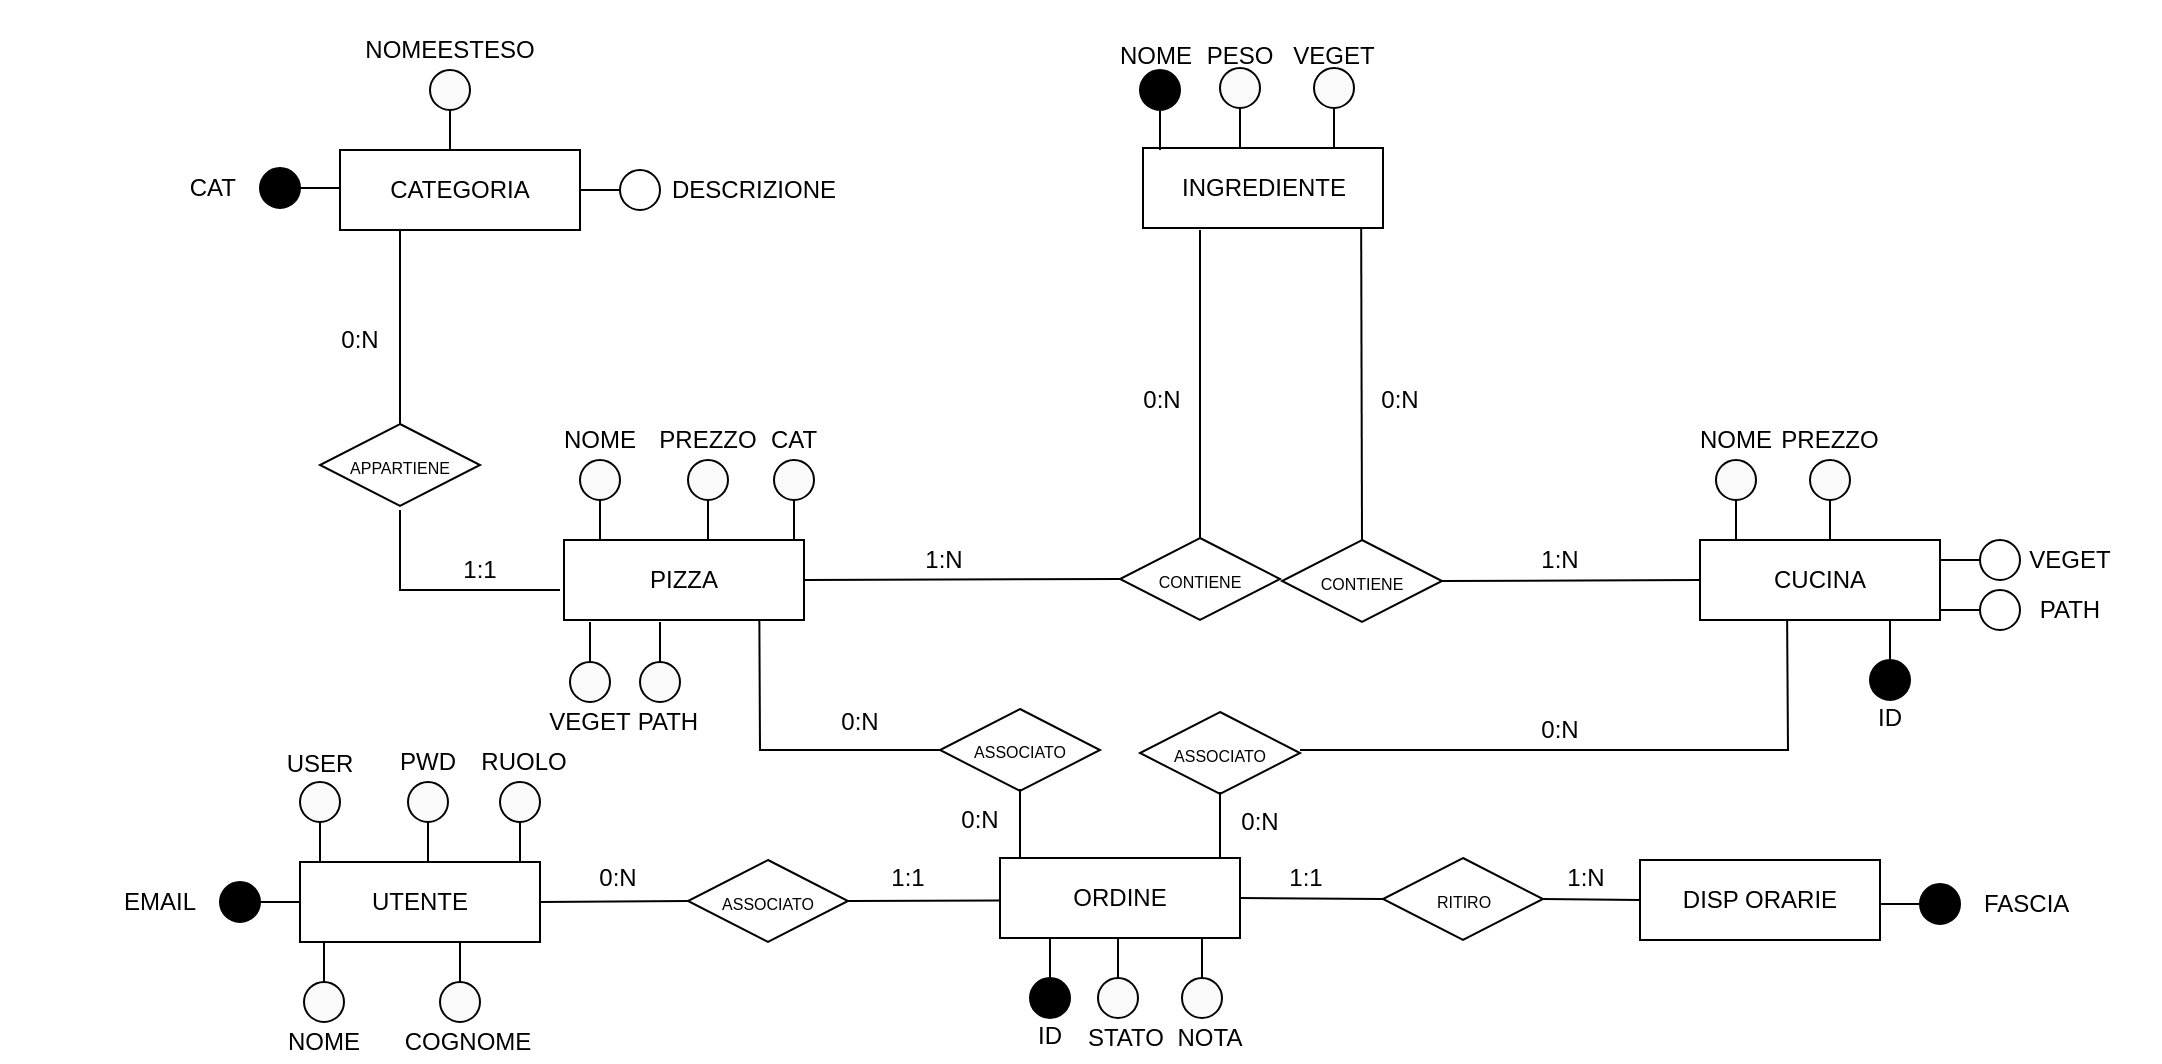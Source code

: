 <mxfile version="26.0.8">
  <diagram name="Page-1" id="a7904f86-f2b4-8e86-fa97-74104820619b">
    <mxGraphModel dx="1509" dy="754" grid="1" gridSize="10" guides="1" tooltips="1" connect="1" arrows="1" fold="1" page="1" pageScale="1" pageWidth="1100" pageHeight="850" background="none" math="0" shadow="0">
      <root>
        <mxCell id="0" />
        <mxCell id="1" parent="0" />
        <mxCell id="_Mf7b5W_oBMYDt20IuVR-1" value="CATEGORIA" style="rounded=0;whiteSpace=wrap;html=1;" parent="1" vertex="1">
          <mxGeometry x="210" y="120" width="120" height="40" as="geometry" />
        </mxCell>
        <mxCell id="_Mf7b5W_oBMYDt20IuVR-2" value="" style="group" parent="1" connectable="0" vertex="1">
          <mxGeometry x="70" y="124" width="140" height="30" as="geometry" />
        </mxCell>
        <mxCell id="_Mf7b5W_oBMYDt20IuVR-3" value="" style="group;rotation=-180;" parent="_Mf7b5W_oBMYDt20IuVR-2" connectable="0" vertex="1">
          <mxGeometry x="100" y="5" width="40" height="20" as="geometry" />
        </mxCell>
        <mxCell id="_Mf7b5W_oBMYDt20IuVR-4" value="" style="ellipse;whiteSpace=wrap;html=1;aspect=fixed;fillColor=#000000;rotation=-180;" parent="_Mf7b5W_oBMYDt20IuVR-3" vertex="1">
          <mxGeometry width="20" height="20" as="geometry" />
        </mxCell>
        <mxCell id="_Mf7b5W_oBMYDt20IuVR-5" value="" style="endArrow=none;html=1;rounded=0;entryX=0;entryY=0.5;entryDx=0;entryDy=0;" parent="_Mf7b5W_oBMYDt20IuVR-3" target="_Mf7b5W_oBMYDt20IuVR-4" edge="1">
          <mxGeometry width="50" height="50" relative="1" as="geometry">
            <mxPoint x="40" y="10" as="sourcePoint" />
            <mxPoint x="10" y="35" as="targetPoint" />
          </mxGeometry>
        </mxCell>
        <mxCell id="_Mf7b5W_oBMYDt20IuVR-6" value="CAT" style="text;html=1;align=right;verticalAlign=middle;whiteSpace=wrap;rounded=0;" parent="_Mf7b5W_oBMYDt20IuVR-2" vertex="1">
          <mxGeometry width="90" height="30" as="geometry" />
        </mxCell>
        <mxCell id="_Mf7b5W_oBMYDt20IuVR-7" value="" style="group" parent="1" connectable="0" vertex="1">
          <mxGeometry x="220" y="45" width="90" height="75" as="geometry" />
        </mxCell>
        <mxCell id="_Mf7b5W_oBMYDt20IuVR-8" value="NOMEESTESO" style="text;html=1;align=center;verticalAlign=middle;whiteSpace=wrap;rounded=0;" parent="_Mf7b5W_oBMYDt20IuVR-7" vertex="1">
          <mxGeometry y="15" width="90" height="20" as="geometry" />
        </mxCell>
        <mxCell id="_Mf7b5W_oBMYDt20IuVR-9" value="" style="group;rotation=90;" parent="_Mf7b5W_oBMYDt20IuVR-7" connectable="0" vertex="1">
          <mxGeometry x="25" y="45" width="40" height="20" as="geometry" />
        </mxCell>
        <mxCell id="_Mf7b5W_oBMYDt20IuVR-10" value="" style="ellipse;whiteSpace=wrap;html=1;aspect=fixed;fillColor=#FAFAFA;rotation=-90;labelBackgroundColor=default;" parent="_Mf7b5W_oBMYDt20IuVR-9" vertex="1">
          <mxGeometry x="10" y="-10" width="20" height="20" as="geometry" />
        </mxCell>
        <mxCell id="_Mf7b5W_oBMYDt20IuVR-11" value="" style="endArrow=none;html=1;rounded=0;entryX=0;entryY=0.5;entryDx=0;entryDy=0;" parent="_Mf7b5W_oBMYDt20IuVR-9" target="_Mf7b5W_oBMYDt20IuVR-10" edge="1">
          <mxGeometry width="50" height="50" relative="1" as="geometry">
            <mxPoint x="20" y="30" as="sourcePoint" />
            <mxPoint x="-5" as="targetPoint" />
          </mxGeometry>
        </mxCell>
        <mxCell id="_Mf7b5W_oBMYDt20IuVR-17" value="" style="group" parent="1" connectable="0" vertex="1">
          <mxGeometry x="330" y="125" width="134" height="30" as="geometry" />
        </mxCell>
        <mxCell id="_Mf7b5W_oBMYDt20IuVR-18" value="DESCRIZIONE" style="text;html=1;align=left;verticalAlign=middle;whiteSpace=wrap;rounded=0;container=0;" parent="_Mf7b5W_oBMYDt20IuVR-17" vertex="1">
          <mxGeometry x="44" width="90" height="30" as="geometry" />
        </mxCell>
        <mxCell id="_Mf7b5W_oBMYDt20IuVR-19" value="" style="ellipse;whiteSpace=wrap;html=1;aspect=fixed;container=0;" parent="_Mf7b5W_oBMYDt20IuVR-17" vertex="1">
          <mxGeometry x="20" y="5" width="20" height="20" as="geometry" />
        </mxCell>
        <mxCell id="_Mf7b5W_oBMYDt20IuVR-20" value="" style="endArrow=none;html=1;rounded=0;entryX=0;entryY=0.5;entryDx=0;entryDy=0;" parent="_Mf7b5W_oBMYDt20IuVR-17" target="_Mf7b5W_oBMYDt20IuVR-19" edge="1">
          <mxGeometry width="50" height="50" relative="1" as="geometry">
            <mxPoint y="15" as="sourcePoint" />
            <mxPoint x="30" y="-10" as="targetPoint" />
          </mxGeometry>
        </mxCell>
        <mxCell id="_Mf7b5W_oBMYDt20IuVR-39" value="" style="group" parent="1" connectable="0" vertex="1">
          <mxGeometry x="890" y="310" width="160" height="87.5" as="geometry" />
        </mxCell>
        <mxCell id="_Mf7b5W_oBMYDt20IuVR-40" value="VEGET" style="text;html=1;align=left;verticalAlign=middle;whiteSpace=wrap;rounded=0;container=0;" parent="_Mf7b5W_oBMYDt20IuVR-39" vertex="1">
          <mxGeometry x="44" width="90" height="30" as="geometry" />
        </mxCell>
        <mxCell id="_Mf7b5W_oBMYDt20IuVR-43" value="" style="group" parent="_Mf7b5W_oBMYDt20IuVR-39" connectable="0" vertex="1">
          <mxGeometry y="25" width="160" height="62.5" as="geometry" />
        </mxCell>
        <mxCell id="_Mf7b5W_oBMYDt20IuVR-44" value="PATH" style="text;html=1;align=left;verticalAlign=middle;whiteSpace=wrap;rounded=0;container=0;" parent="_Mf7b5W_oBMYDt20IuVR-43" vertex="1">
          <mxGeometry x="44" width="90" height="30" as="geometry" />
        </mxCell>
        <mxCell id="_Mf7b5W_oBMYDt20IuVR-21" value="CUCINA" style="rounded=0;whiteSpace=wrap;html=1;" parent="_Mf7b5W_oBMYDt20IuVR-43" vertex="1">
          <mxGeometry y="-20" width="120" height="40" as="geometry" />
        </mxCell>
        <mxCell id="_Mf7b5W_oBMYDt20IuVR-29" value="" style="group" parent="_Mf7b5W_oBMYDt20IuVR-43" connectable="0" vertex="1">
          <mxGeometry x="-27" y="-95" width="137" height="75" as="geometry" />
        </mxCell>
        <mxCell id="_Mf7b5W_oBMYDt20IuVR-30" value="NOME" style="text;html=1;align=center;verticalAlign=middle;whiteSpace=wrap;rounded=0;" parent="_Mf7b5W_oBMYDt20IuVR-29" vertex="1">
          <mxGeometry y="15" width="90" height="20" as="geometry" />
        </mxCell>
        <mxCell id="_Mf7b5W_oBMYDt20IuVR-31" value="" style="group;rotation=90;" parent="_Mf7b5W_oBMYDt20IuVR-29" connectable="0" vertex="1">
          <mxGeometry x="25" y="45" width="40" height="20" as="geometry" />
        </mxCell>
        <mxCell id="_Mf7b5W_oBMYDt20IuVR-32" value="" style="ellipse;whiteSpace=wrap;html=1;aspect=fixed;fillColor=#FAFAFA;rotation=-90;labelBackgroundColor=default;" parent="_Mf7b5W_oBMYDt20IuVR-31" vertex="1">
          <mxGeometry x="10" y="-10" width="20" height="20" as="geometry" />
        </mxCell>
        <mxCell id="_Mf7b5W_oBMYDt20IuVR-33" value="" style="endArrow=none;html=1;rounded=0;entryX=0;entryY=0.5;entryDx=0;entryDy=0;" parent="_Mf7b5W_oBMYDt20IuVR-31" target="_Mf7b5W_oBMYDt20IuVR-32" edge="1">
          <mxGeometry width="50" height="50" relative="1" as="geometry">
            <mxPoint x="20" y="30" as="sourcePoint" />
            <mxPoint x="-5" as="targetPoint" />
          </mxGeometry>
        </mxCell>
        <mxCell id="_Mf7b5W_oBMYDt20IuVR-34" value="" style="group" parent="_Mf7b5W_oBMYDt20IuVR-29" connectable="0" vertex="1">
          <mxGeometry x="47" width="90" height="75" as="geometry" />
        </mxCell>
        <mxCell id="_Mf7b5W_oBMYDt20IuVR-35" value="PREZZO" style="text;html=1;align=center;verticalAlign=middle;whiteSpace=wrap;rounded=0;" parent="_Mf7b5W_oBMYDt20IuVR-34" vertex="1">
          <mxGeometry y="15" width="90" height="20" as="geometry" />
        </mxCell>
        <mxCell id="_Mf7b5W_oBMYDt20IuVR-36" value="" style="group;rotation=90;" parent="_Mf7b5W_oBMYDt20IuVR-34" connectable="0" vertex="1">
          <mxGeometry x="25" y="45" width="40" height="20" as="geometry" />
        </mxCell>
        <mxCell id="_Mf7b5W_oBMYDt20IuVR-37" value="" style="ellipse;whiteSpace=wrap;html=1;aspect=fixed;fillColor=#FAFAFA;rotation=-90;labelBackgroundColor=default;" parent="_Mf7b5W_oBMYDt20IuVR-36" vertex="1">
          <mxGeometry x="10" y="-10" width="20" height="20" as="geometry" />
        </mxCell>
        <mxCell id="_Mf7b5W_oBMYDt20IuVR-38" value="" style="endArrow=none;html=1;rounded=0;entryX=0;entryY=0.5;entryDx=0;entryDy=0;" parent="_Mf7b5W_oBMYDt20IuVR-36" target="_Mf7b5W_oBMYDt20IuVR-37" edge="1">
          <mxGeometry width="50" height="50" relative="1" as="geometry">
            <mxPoint x="20" y="30" as="sourcePoint" />
            <mxPoint x="-5" as="targetPoint" />
          </mxGeometry>
        </mxCell>
        <mxCell id="_Mf7b5W_oBMYDt20IuVR-41" value="" style="ellipse;whiteSpace=wrap;html=1;aspect=fixed;container=0;" parent="_Mf7b5W_oBMYDt20IuVR-43" vertex="1">
          <mxGeometry x="140" y="-20" width="20" height="20" as="geometry" />
        </mxCell>
        <mxCell id="_Mf7b5W_oBMYDt20IuVR-42" value="" style="endArrow=none;html=1;rounded=0;entryX=0;entryY=0.5;entryDx=0;entryDy=0;" parent="_Mf7b5W_oBMYDt20IuVR-43" target="_Mf7b5W_oBMYDt20IuVR-41" edge="1">
          <mxGeometry width="50" height="50" relative="1" as="geometry">
            <mxPoint x="120" y="-10" as="sourcePoint" />
            <mxPoint x="150" y="-35" as="targetPoint" />
          </mxGeometry>
        </mxCell>
        <mxCell id="_Mf7b5W_oBMYDt20IuVR-45" value="" style="ellipse;whiteSpace=wrap;html=1;aspect=fixed;container=0;" parent="_Mf7b5W_oBMYDt20IuVR-43" vertex="1">
          <mxGeometry x="140" y="5" width="20" height="20" as="geometry" />
        </mxCell>
        <mxCell id="_Mf7b5W_oBMYDt20IuVR-46" value="" style="endArrow=none;html=1;rounded=0;entryX=0;entryY=0.5;entryDx=0;entryDy=0;" parent="_Mf7b5W_oBMYDt20IuVR-43" target="_Mf7b5W_oBMYDt20IuVR-45" edge="1">
          <mxGeometry width="50" height="50" relative="1" as="geometry">
            <mxPoint x="120" y="15" as="sourcePoint" />
            <mxPoint x="150" y="-10" as="targetPoint" />
          </mxGeometry>
        </mxCell>
        <mxCell id="_Mf7b5W_oBMYDt20IuVR-47" value="PIZZA" style="rounded=0;whiteSpace=wrap;html=1;" parent="1" vertex="1">
          <mxGeometry x="322" y="315" width="120" height="40" as="geometry" />
        </mxCell>
        <mxCell id="_Mf7b5W_oBMYDt20IuVR-51" value="" style="group" parent="1" connectable="0" vertex="1">
          <mxGeometry x="240" y="240" width="137" height="75" as="geometry" />
        </mxCell>
        <mxCell id="_Mf7b5W_oBMYDt20IuVR-52" value="NOME" style="text;html=1;align=center;verticalAlign=middle;whiteSpace=wrap;rounded=0;" parent="_Mf7b5W_oBMYDt20IuVR-51" vertex="1">
          <mxGeometry x="55" y="15" width="90" height="20" as="geometry" />
        </mxCell>
        <mxCell id="_Mf7b5W_oBMYDt20IuVR-53" value="" style="group;rotation=90;" parent="_Mf7b5W_oBMYDt20IuVR-51" connectable="0" vertex="1">
          <mxGeometry x="80" y="45" width="40" height="20" as="geometry" />
        </mxCell>
        <mxCell id="_Mf7b5W_oBMYDt20IuVR-54" value="" style="ellipse;whiteSpace=wrap;html=1;aspect=fixed;fillColor=#FAFAFA;rotation=-90;labelBackgroundColor=default;" parent="_Mf7b5W_oBMYDt20IuVR-53" vertex="1">
          <mxGeometry x="10" y="-10" width="20" height="20" as="geometry" />
        </mxCell>
        <mxCell id="_Mf7b5W_oBMYDt20IuVR-55" value="" style="endArrow=none;html=1;rounded=0;entryX=0;entryY=0.5;entryDx=0;entryDy=0;" parent="_Mf7b5W_oBMYDt20IuVR-53" target="_Mf7b5W_oBMYDt20IuVR-54" edge="1">
          <mxGeometry width="50" height="50" relative="1" as="geometry">
            <mxPoint x="20" y="30" as="sourcePoint" />
            <mxPoint x="-5" as="targetPoint" />
          </mxGeometry>
        </mxCell>
        <mxCell id="_Mf7b5W_oBMYDt20IuVR-56" value="" style="group" parent="_Mf7b5W_oBMYDt20IuVR-51" connectable="0" vertex="1">
          <mxGeometry x="109" width="90" height="75" as="geometry" />
        </mxCell>
        <mxCell id="_Mf7b5W_oBMYDt20IuVR-57" value="PREZZO" style="text;html=1;align=center;verticalAlign=middle;whiteSpace=wrap;rounded=0;" parent="_Mf7b5W_oBMYDt20IuVR-56" vertex="1">
          <mxGeometry y="15" width="90" height="20" as="geometry" />
        </mxCell>
        <mxCell id="_Mf7b5W_oBMYDt20IuVR-58" value="" style="group;rotation=90;" parent="_Mf7b5W_oBMYDt20IuVR-56" connectable="0" vertex="1">
          <mxGeometry x="25" y="45" width="40" height="20" as="geometry" />
        </mxCell>
        <mxCell id="_Mf7b5W_oBMYDt20IuVR-59" value="" style="ellipse;whiteSpace=wrap;html=1;aspect=fixed;fillColor=#FAFAFA;rotation=-90;labelBackgroundColor=default;" parent="_Mf7b5W_oBMYDt20IuVR-58" vertex="1">
          <mxGeometry x="10" y="-10" width="20" height="20" as="geometry" />
        </mxCell>
        <mxCell id="_Mf7b5W_oBMYDt20IuVR-60" value="" style="endArrow=none;html=1;rounded=0;entryX=0;entryY=0.5;entryDx=0;entryDy=0;" parent="_Mf7b5W_oBMYDt20IuVR-58" target="_Mf7b5W_oBMYDt20IuVR-59" edge="1">
          <mxGeometry width="50" height="50" relative="1" as="geometry">
            <mxPoint x="20" y="30" as="sourcePoint" />
            <mxPoint x="-5" as="targetPoint" />
          </mxGeometry>
        </mxCell>
        <mxCell id="_Mf7b5W_oBMYDt20IuVR-92" value="&lt;font style=&quot;font-size: 8px;&quot;&gt;APPARTIENE&lt;/font&gt;" style="rhombus;whiteSpace=wrap;html=1;" parent="_Mf7b5W_oBMYDt20IuVR-51" vertex="1">
          <mxGeometry x="-40" y="17" width="80" height="41" as="geometry" />
        </mxCell>
        <mxCell id="_Mf7b5W_oBMYDt20IuVR-65" value="CAT" style="text;html=1;align=center;verticalAlign=middle;whiteSpace=wrap;rounded=0;" parent="1" vertex="1">
          <mxGeometry x="392" y="252" width="90" height="25" as="geometry" />
        </mxCell>
        <mxCell id="_Mf7b5W_oBMYDt20IuVR-66" value="" style="group;rotation=90;" parent="1" connectable="0" vertex="1">
          <mxGeometry x="417" y="285" width="40" height="20" as="geometry" />
        </mxCell>
        <mxCell id="_Mf7b5W_oBMYDt20IuVR-67" value="" style="ellipse;whiteSpace=wrap;html=1;aspect=fixed;fillColor=#FAFAFA;rotation=-90;labelBackgroundColor=default;" parent="_Mf7b5W_oBMYDt20IuVR-66" vertex="1">
          <mxGeometry x="10" y="-10" width="20" height="20" as="geometry" />
        </mxCell>
        <mxCell id="_Mf7b5W_oBMYDt20IuVR-68" value="" style="endArrow=none;html=1;rounded=0;entryX=0;entryY=0.5;entryDx=0;entryDy=0;" parent="_Mf7b5W_oBMYDt20IuVR-66" target="_Mf7b5W_oBMYDt20IuVR-67" edge="1">
          <mxGeometry width="50" height="50" relative="1" as="geometry">
            <mxPoint x="20" y="30" as="sourcePoint" />
            <mxPoint x="-5" as="targetPoint" />
          </mxGeometry>
        </mxCell>
        <mxCell id="_Mf7b5W_oBMYDt20IuVR-91" value="" style="endArrow=none;html=1;rounded=0;entryX=0.25;entryY=1;entryDx=0;entryDy=0;exitX=0.5;exitY=0;exitDx=0;exitDy=0;" parent="1" source="_Mf7b5W_oBMYDt20IuVR-92" target="_Mf7b5W_oBMYDt20IuVR-1" edge="1">
          <mxGeometry width="50" height="50" relative="1" as="geometry">
            <mxPoint x="240" y="250" as="sourcePoint" />
            <mxPoint x="70" y="280" as="targetPoint" />
          </mxGeometry>
        </mxCell>
        <mxCell id="_Mf7b5W_oBMYDt20IuVR-93" value="" style="endArrow=none;html=1;rounded=0;entryX=0.25;entryY=1;entryDx=0;entryDy=0;" parent="1" edge="1">
          <mxGeometry width="50" height="50" relative="1" as="geometry">
            <mxPoint x="320" y="340" as="sourcePoint" />
            <mxPoint x="240" y="300" as="targetPoint" />
            <Array as="points">
              <mxPoint x="240" y="340" />
            </Array>
          </mxGeometry>
        </mxCell>
        <mxCell id="_Mf7b5W_oBMYDt20IuVR-94" value="0:N" style="text;strokeColor=none;align=center;fillColor=none;html=1;verticalAlign=middle;whiteSpace=wrap;rounded=0;" parent="1" vertex="1">
          <mxGeometry x="190" y="200" width="60" height="30" as="geometry" />
        </mxCell>
        <mxCell id="_Mf7b5W_oBMYDt20IuVR-95" value="1:1" style="text;strokeColor=none;align=center;fillColor=none;html=1;verticalAlign=middle;whiteSpace=wrap;rounded=0;" parent="1" vertex="1">
          <mxGeometry x="250" y="315" width="60" height="30" as="geometry" />
        </mxCell>
        <mxCell id="_Mf7b5W_oBMYDt20IuVR-96" value="INGREDIENTE" style="rounded=0;whiteSpace=wrap;html=1;" parent="1" vertex="1">
          <mxGeometry x="611.5" y="119" width="120" height="40" as="geometry" />
        </mxCell>
        <mxCell id="_Mf7b5W_oBMYDt20IuVR-114" value="" style="group" parent="1" connectable="0" vertex="1">
          <mxGeometry x="560" y="348" width="170" height="123.5" as="geometry" />
        </mxCell>
        <mxCell id="_Mf7b5W_oBMYDt20IuVR-115" value="PESO" style="text;html=1;align=center;verticalAlign=middle;whiteSpace=wrap;rounded=0;" parent="_Mf7b5W_oBMYDt20IuVR-114" vertex="1">
          <mxGeometry x="55" y="-285" width="90" height="20" as="geometry" />
        </mxCell>
        <mxCell id="_Mf7b5W_oBMYDt20IuVR-116" value="" style="group;rotation=90;" parent="_Mf7b5W_oBMYDt20IuVR-114" connectable="0" vertex="1">
          <mxGeometry x="80" y="-259" width="40" height="20" as="geometry" />
        </mxCell>
        <mxCell id="_Mf7b5W_oBMYDt20IuVR-117" value="" style="ellipse;whiteSpace=wrap;html=1;aspect=fixed;fillColor=#FAFAFA;rotation=-90;labelBackgroundColor=default;" parent="_Mf7b5W_oBMYDt20IuVR-116" vertex="1">
          <mxGeometry x="10" y="-10" width="20" height="20" as="geometry" />
        </mxCell>
        <mxCell id="_Mf7b5W_oBMYDt20IuVR-118" value="" style="endArrow=none;html=1;rounded=0;entryX=0;entryY=0.5;entryDx=0;entryDy=0;" parent="_Mf7b5W_oBMYDt20IuVR-116" target="_Mf7b5W_oBMYDt20IuVR-117" edge="1">
          <mxGeometry width="50" height="50" relative="1" as="geometry">
            <mxPoint x="20" y="30" as="sourcePoint" />
            <mxPoint x="-5" as="targetPoint" />
          </mxGeometry>
        </mxCell>
        <mxCell id="_Mf7b5W_oBMYDt20IuVR-119" value="" style="group" parent="_Mf7b5W_oBMYDt20IuVR-114" connectable="0" vertex="1">
          <mxGeometry x="47" width="123" height="98" as="geometry" />
        </mxCell>
        <mxCell id="_Mf7b5W_oBMYDt20IuVR-120" value="VEGET" style="text;html=1;align=center;verticalAlign=middle;whiteSpace=wrap;rounded=0;" parent="_Mf7b5W_oBMYDt20IuVR-119" vertex="1">
          <mxGeometry x="55" y="-285" width="90" height="20" as="geometry" />
        </mxCell>
        <mxCell id="_Mf7b5W_oBMYDt20IuVR-121" value="" style="group;rotation=90;" parent="_Mf7b5W_oBMYDt20IuVR-119" connectable="0" vertex="1">
          <mxGeometry x="80" y="-259" width="40" height="20" as="geometry" />
        </mxCell>
        <mxCell id="_Mf7b5W_oBMYDt20IuVR-122" value="" style="ellipse;whiteSpace=wrap;html=1;aspect=fixed;fillColor=#FAFAFA;rotation=-90;labelBackgroundColor=default;" parent="_Mf7b5W_oBMYDt20IuVR-121" vertex="1">
          <mxGeometry x="10" y="-10" width="20" height="20" as="geometry" />
        </mxCell>
        <mxCell id="_Mf7b5W_oBMYDt20IuVR-123" value="" style="endArrow=none;html=1;rounded=0;entryX=0;entryY=0.5;entryDx=0;entryDy=0;" parent="_Mf7b5W_oBMYDt20IuVR-121" target="_Mf7b5W_oBMYDt20IuVR-122" edge="1">
          <mxGeometry width="50" height="50" relative="1" as="geometry">
            <mxPoint x="20" y="30" as="sourcePoint" />
            <mxPoint x="-5" as="targetPoint" />
          </mxGeometry>
        </mxCell>
        <mxCell id="H5nFg7IJzS_VgpmHjE_7-39" value="&lt;font style=&quot;font-size: 8px;&quot;&gt;ASSOCIATO&lt;/font&gt;" style="rhombus;whiteSpace=wrap;html=1;" parent="_Mf7b5W_oBMYDt20IuVR-119" vertex="1">
          <mxGeometry x="3" y="53" width="80" height="41" as="geometry" />
        </mxCell>
        <mxCell id="_Mf7b5W_oBMYDt20IuVR-97" value="" style="group;rotation=-90;" parent="_Mf7b5W_oBMYDt20IuVR-114" connectable="0" vertex="1">
          <mxGeometry x="-62" y="-10" width="134" height="131.5" as="geometry" />
        </mxCell>
        <mxCell id="_Mf7b5W_oBMYDt20IuVR-98" value="" style="group;rotation=-180;" parent="_Mf7b5W_oBMYDt20IuVR-97" connectable="0" vertex="1">
          <mxGeometry x="52" y="-288" width="54" height="71" as="geometry" />
        </mxCell>
        <mxCell id="_Mf7b5W_oBMYDt20IuVR-99" value="" style="group;rotation=-90;" parent="_Mf7b5W_oBMYDt20IuVR-98" connectable="0" vertex="1">
          <mxGeometry x="50" y="40" width="40" height="20" as="geometry" />
        </mxCell>
        <mxCell id="_Mf7b5W_oBMYDt20IuVR-100" value="" style="ellipse;whiteSpace=wrap;html=1;aspect=fixed;rotation=-90;movable=1;resizable=1;rotatable=1;deletable=1;editable=1;locked=0;connectable=1;fillColor=#000000;" parent="_Mf7b5W_oBMYDt20IuVR-99" vertex="1">
          <mxGeometry x="10" y="-10" width="20" height="20" as="geometry" />
        </mxCell>
        <mxCell id="_Mf7b5W_oBMYDt20IuVR-101" value="" style="endArrow=none;html=1;rounded=0;entryX=0;entryY=0.5;entryDx=0;entryDy=0;" parent="_Mf7b5W_oBMYDt20IuVR-99" target="_Mf7b5W_oBMYDt20IuVR-100" edge="1">
          <mxGeometry width="50" height="50" relative="1" as="geometry">
            <mxPoint x="20" y="30" as="sourcePoint" />
            <mxPoint x="-5" as="targetPoint" />
          </mxGeometry>
        </mxCell>
        <mxCell id="H5nFg7IJzS_VgpmHjE_7-38" value="&lt;font style=&quot;font-size: 8px;&quot;&gt;ASSOCIATO&lt;/font&gt;" style="rhombus;whiteSpace=wrap;html=1;" parent="_Mf7b5W_oBMYDt20IuVR-97" vertex="1">
          <mxGeometry x="12" y="61.5" width="80" height="41" as="geometry" />
        </mxCell>
        <mxCell id="H5nFg7IJzS_VgpmHjE_7-55" value="0:N" style="text;strokeColor=none;align=center;fillColor=none;html=1;verticalAlign=middle;whiteSpace=wrap;rounded=0;" parent="_Mf7b5W_oBMYDt20IuVR-97" vertex="1">
          <mxGeometry x="2" y="101.5" width="60" height="30" as="geometry" />
        </mxCell>
        <mxCell id="_Mf7b5W_oBMYDt20IuVR-102" value="NOME" style="text;html=1;align=center;verticalAlign=middle;whiteSpace=wrap;rounded=0;rotation=0;movable=1;resizable=1;rotatable=1;deletable=1;editable=1;locked=0;connectable=1;" parent="_Mf7b5W_oBMYDt20IuVR-114" vertex="1">
          <mxGeometry x="31" y="-290" width="54" height="30" as="geometry" />
        </mxCell>
        <mxCell id="_Mf7b5W_oBMYDt20IuVR-128" value="&lt;font style=&quot;font-size: 8px;&quot;&gt;CONTIENE&lt;/font&gt;" style="rhombus;whiteSpace=wrap;html=1;" parent="1" vertex="1">
          <mxGeometry x="681" y="315" width="80" height="41" as="geometry" />
        </mxCell>
        <mxCell id="_Mf7b5W_oBMYDt20IuVR-132" value="1:N" style="text;strokeColor=none;align=center;fillColor=none;html=1;verticalAlign=middle;whiteSpace=wrap;rounded=0;" parent="1" vertex="1">
          <mxGeometry x="482" y="310" width="60" height="30" as="geometry" />
        </mxCell>
        <mxCell id="_Mf7b5W_oBMYDt20IuVR-134" value="0:N" style="text;strokeColor=none;align=center;fillColor=none;html=1;verticalAlign=middle;whiteSpace=wrap;rounded=0;" parent="1" vertex="1">
          <mxGeometry x="591" y="230" width="60" height="30" as="geometry" />
        </mxCell>
        <mxCell id="_Mf7b5W_oBMYDt20IuVR-136" value="DISP ORARIE" style="rounded=0;whiteSpace=wrap;html=1;" parent="1" vertex="1">
          <mxGeometry x="860" y="475" width="120" height="40" as="geometry" />
        </mxCell>
        <mxCell id="_Mf7b5W_oBMYDt20IuVR-138" value="" style="group;rotation=-180;" parent="1" connectable="0" vertex="1">
          <mxGeometry x="980" y="482" width="140" height="30" as="geometry" />
        </mxCell>
        <mxCell id="_Mf7b5W_oBMYDt20IuVR-139" value="" style="group;rotation=-360;" parent="_Mf7b5W_oBMYDt20IuVR-138" connectable="0" vertex="1">
          <mxGeometry y="5" width="40" height="20" as="geometry" />
        </mxCell>
        <mxCell id="_Mf7b5W_oBMYDt20IuVR-140" value="" style="ellipse;whiteSpace=wrap;html=1;aspect=fixed;fillColor=#000000;rotation=-360;" parent="_Mf7b5W_oBMYDt20IuVR-139" vertex="1">
          <mxGeometry x="20" width="20" height="20" as="geometry" />
        </mxCell>
        <mxCell id="_Mf7b5W_oBMYDt20IuVR-141" value="" style="endArrow=none;html=1;rounded=0;entryX=0;entryY=0.5;entryDx=0;entryDy=0;" parent="_Mf7b5W_oBMYDt20IuVR-139" target="_Mf7b5W_oBMYDt20IuVR-140" edge="1">
          <mxGeometry width="50" height="50" relative="1" as="geometry">
            <mxPoint y="10" as="sourcePoint" />
            <mxPoint x="30" y="-15" as="targetPoint" />
          </mxGeometry>
        </mxCell>
        <mxCell id="_Mf7b5W_oBMYDt20IuVR-142" value="FASCIA" style="text;html=1;align=left;verticalAlign=middle;whiteSpace=wrap;rounded=0;rotation=0;" parent="_Mf7b5W_oBMYDt20IuVR-138" vertex="1">
          <mxGeometry x="50" width="90" height="30" as="geometry" />
        </mxCell>
        <mxCell id="_Mf7b5W_oBMYDt20IuVR-144" value="UTENTE" style="rounded=0;whiteSpace=wrap;html=1;" parent="1" vertex="1">
          <mxGeometry x="190" y="476" width="120" height="40" as="geometry" />
        </mxCell>
        <mxCell id="_Mf7b5W_oBMYDt20IuVR-157" value="" style="group" parent="1" connectable="0" vertex="1">
          <mxGeometry x="40" y="410" width="140" height="30" as="geometry" />
        </mxCell>
        <mxCell id="_Mf7b5W_oBMYDt20IuVR-158" value="" style="group;rotation=-180;" parent="_Mf7b5W_oBMYDt20IuVR-157" connectable="0" vertex="1">
          <mxGeometry x="110" y="76" width="40" height="20" as="geometry" />
        </mxCell>
        <mxCell id="_Mf7b5W_oBMYDt20IuVR-159" value="" style="ellipse;whiteSpace=wrap;html=1;aspect=fixed;fillColor=#000000;rotation=-180;" parent="_Mf7b5W_oBMYDt20IuVR-158" vertex="1">
          <mxGeometry width="20" height="20" as="geometry" />
        </mxCell>
        <mxCell id="_Mf7b5W_oBMYDt20IuVR-160" value="" style="endArrow=none;html=1;rounded=0;entryX=0;entryY=0.5;entryDx=0;entryDy=0;" parent="_Mf7b5W_oBMYDt20IuVR-158" target="_Mf7b5W_oBMYDt20IuVR-159" edge="1">
          <mxGeometry width="50" height="50" relative="1" as="geometry">
            <mxPoint x="40" y="10" as="sourcePoint" />
            <mxPoint x="10" y="35" as="targetPoint" />
          </mxGeometry>
        </mxCell>
        <mxCell id="_Mf7b5W_oBMYDt20IuVR-161" value="EMAIL" style="text;html=1;align=right;verticalAlign=middle;whiteSpace=wrap;rounded=0;" parent="1" vertex="1">
          <mxGeometry x="50" y="481" width="90" height="30" as="geometry" />
        </mxCell>
        <mxCell id="_Mf7b5W_oBMYDt20IuVR-175" value="" style="group" parent="1" connectable="0" vertex="1">
          <mxGeometry x="100" y="400" width="137" height="75" as="geometry" />
        </mxCell>
        <mxCell id="_Mf7b5W_oBMYDt20IuVR-176" value="USER" style="text;html=1;align=center;verticalAlign=middle;whiteSpace=wrap;rounded=0;" parent="_Mf7b5W_oBMYDt20IuVR-175" vertex="1">
          <mxGeometry x="55" y="17" width="90" height="20" as="geometry" />
        </mxCell>
        <mxCell id="_Mf7b5W_oBMYDt20IuVR-177" value="" style="group;rotation=90;" parent="_Mf7b5W_oBMYDt20IuVR-175" connectable="0" vertex="1">
          <mxGeometry x="80" y="46" width="40" height="20" as="geometry" />
        </mxCell>
        <mxCell id="_Mf7b5W_oBMYDt20IuVR-178" value="" style="ellipse;whiteSpace=wrap;html=1;aspect=fixed;fillColor=#FAFAFA;rotation=-90;labelBackgroundColor=default;" parent="_Mf7b5W_oBMYDt20IuVR-177" vertex="1">
          <mxGeometry x="10" y="-10" width="20" height="20" as="geometry" />
        </mxCell>
        <mxCell id="_Mf7b5W_oBMYDt20IuVR-179" value="" style="endArrow=none;html=1;rounded=0;entryX=0;entryY=0.5;entryDx=0;entryDy=0;" parent="_Mf7b5W_oBMYDt20IuVR-177" target="_Mf7b5W_oBMYDt20IuVR-178" edge="1">
          <mxGeometry width="50" height="50" relative="1" as="geometry">
            <mxPoint x="20" y="30" as="sourcePoint" />
            <mxPoint x="-5" as="targetPoint" />
          </mxGeometry>
        </mxCell>
        <mxCell id="_Mf7b5W_oBMYDt20IuVR-180" value="" style="group" parent="_Mf7b5W_oBMYDt20IuVR-175" connectable="0" vertex="1">
          <mxGeometry x="109" y="1" width="90" height="75" as="geometry" />
        </mxCell>
        <mxCell id="_Mf7b5W_oBMYDt20IuVR-181" value="PWD" style="text;html=1;align=center;verticalAlign=middle;whiteSpace=wrap;rounded=0;" parent="_Mf7b5W_oBMYDt20IuVR-180" vertex="1">
          <mxGeometry y="15" width="90" height="20" as="geometry" />
        </mxCell>
        <mxCell id="_Mf7b5W_oBMYDt20IuVR-182" value="" style="group;rotation=90;" parent="_Mf7b5W_oBMYDt20IuVR-180" connectable="0" vertex="1">
          <mxGeometry x="25" y="45" width="40" height="20" as="geometry" />
        </mxCell>
        <mxCell id="_Mf7b5W_oBMYDt20IuVR-183" value="" style="ellipse;whiteSpace=wrap;html=1;aspect=fixed;fillColor=#FAFAFA;rotation=-90;labelBackgroundColor=default;" parent="_Mf7b5W_oBMYDt20IuVR-182" vertex="1">
          <mxGeometry x="10" y="-10" width="20" height="20" as="geometry" />
        </mxCell>
        <mxCell id="_Mf7b5W_oBMYDt20IuVR-184" value="" style="endArrow=none;html=1;rounded=0;entryX=0;entryY=0.5;entryDx=0;entryDy=0;" parent="_Mf7b5W_oBMYDt20IuVR-182" target="_Mf7b5W_oBMYDt20IuVR-183" edge="1">
          <mxGeometry width="50" height="50" relative="1" as="geometry">
            <mxPoint x="20" y="30" as="sourcePoint" />
            <mxPoint x="-5" as="targetPoint" />
          </mxGeometry>
        </mxCell>
        <mxCell id="_Mf7b5W_oBMYDt20IuVR-188" value="" style="group;rotation=90;" parent="1" connectable="0" vertex="1">
          <mxGeometry x="280" y="446" width="40" height="20" as="geometry" />
        </mxCell>
        <mxCell id="_Mf7b5W_oBMYDt20IuVR-189" value="" style="ellipse;whiteSpace=wrap;html=1;aspect=fixed;fillColor=#FAFAFA;rotation=-90;labelBackgroundColor=default;" parent="_Mf7b5W_oBMYDt20IuVR-188" vertex="1">
          <mxGeometry x="10" y="-10" width="20" height="20" as="geometry" />
        </mxCell>
        <mxCell id="_Mf7b5W_oBMYDt20IuVR-190" value="" style="endArrow=none;html=1;rounded=0;entryX=0;entryY=0.5;entryDx=0;entryDy=0;" parent="_Mf7b5W_oBMYDt20IuVR-188" target="_Mf7b5W_oBMYDt20IuVR-189" edge="1">
          <mxGeometry width="50" height="50" relative="1" as="geometry">
            <mxPoint x="20" y="30" as="sourcePoint" />
            <mxPoint x="-5" as="targetPoint" />
          </mxGeometry>
        </mxCell>
        <mxCell id="_Mf7b5W_oBMYDt20IuVR-191" value="RUOLO" style="text;html=1;align=center;verticalAlign=middle;whiteSpace=wrap;rounded=0;" parent="1" vertex="1">
          <mxGeometry x="257" y="416" width="90" height="20" as="geometry" />
        </mxCell>
        <mxCell id="_Mf7b5W_oBMYDt20IuVR-193" value="COGNOME" style="text;html=1;align=center;verticalAlign=middle;whiteSpace=wrap;rounded=0;rotation=0;" parent="1" vertex="1">
          <mxGeometry x="229" y="556" width="90" height="20" as="geometry" />
        </mxCell>
        <mxCell id="_Mf7b5W_oBMYDt20IuVR-194" value="" style="group;rotation=-90;" parent="1" connectable="0" vertex="1">
          <mxGeometry x="250" y="526" width="40" height="20" as="geometry" />
        </mxCell>
        <mxCell id="_Mf7b5W_oBMYDt20IuVR-195" value="" style="ellipse;whiteSpace=wrap;html=1;aspect=fixed;fillColor=#FAFAFA;rotation=-270;labelBackgroundColor=default;" parent="_Mf7b5W_oBMYDt20IuVR-194" vertex="1">
          <mxGeometry x="10" y="10" width="20" height="20" as="geometry" />
        </mxCell>
        <mxCell id="_Mf7b5W_oBMYDt20IuVR-196" value="" style="endArrow=none;html=1;rounded=0;entryX=0;entryY=0.5;entryDx=0;entryDy=0;" parent="_Mf7b5W_oBMYDt20IuVR-194" target="_Mf7b5W_oBMYDt20IuVR-195" edge="1">
          <mxGeometry width="50" height="50" relative="1" as="geometry">
            <mxPoint x="20" y="-10" as="sourcePoint" />
            <mxPoint x="45" y="20" as="targetPoint" />
          </mxGeometry>
        </mxCell>
        <mxCell id="_Mf7b5W_oBMYDt20IuVR-198" value="NOME" style="text;html=1;align=center;verticalAlign=middle;whiteSpace=wrap;rounded=0;rotation=0;" parent="1" vertex="1">
          <mxGeometry x="157" y="556" width="90" height="20" as="geometry" />
        </mxCell>
        <mxCell id="_Mf7b5W_oBMYDt20IuVR-199" value="" style="group;rotation=-90;" parent="1" connectable="0" vertex="1">
          <mxGeometry x="182" y="526" width="40" height="20" as="geometry" />
        </mxCell>
        <mxCell id="_Mf7b5W_oBMYDt20IuVR-200" value="" style="ellipse;whiteSpace=wrap;html=1;aspect=fixed;fillColor=#FAFAFA;rotation=-270;labelBackgroundColor=default;" parent="_Mf7b5W_oBMYDt20IuVR-199" vertex="1">
          <mxGeometry x="10" y="10" width="20" height="20" as="geometry" />
        </mxCell>
        <mxCell id="_Mf7b5W_oBMYDt20IuVR-201" value="" style="endArrow=none;html=1;rounded=0;entryX=0;entryY=0.5;entryDx=0;entryDy=0;" parent="_Mf7b5W_oBMYDt20IuVR-199" target="_Mf7b5W_oBMYDt20IuVR-200" edge="1">
          <mxGeometry width="50" height="50" relative="1" as="geometry">
            <mxPoint x="20" y="-10" as="sourcePoint" />
            <mxPoint x="45" y="20" as="targetPoint" />
          </mxGeometry>
        </mxCell>
        <mxCell id="_Mf7b5W_oBMYDt20IuVR-203" value="0:N" style="text;strokeColor=none;align=center;fillColor=none;html=1;verticalAlign=middle;whiteSpace=wrap;rounded=0;" parent="1" vertex="1">
          <mxGeometry x="710" y="230" width="60" height="30" as="geometry" />
        </mxCell>
        <mxCell id="_Mf7b5W_oBMYDt20IuVR-133" value="1:N" style="text;strokeColor=none;align=center;fillColor=none;html=1;verticalAlign=middle;whiteSpace=wrap;rounded=0;" parent="1" vertex="1">
          <mxGeometry x="790" y="310" width="60" height="30" as="geometry" />
        </mxCell>
        <mxCell id="H5nFg7IJzS_VgpmHjE_7-1" value="" style="group" parent="1" connectable="0" vertex="1">
          <mxGeometry x="540" y="469" width="160" height="105" as="geometry" />
        </mxCell>
        <mxCell id="H5nFg7IJzS_VgpmHjE_7-2" value="VEGET" style="text;html=1;align=left;verticalAlign=middle;whiteSpace=wrap;rounded=0;container=0;" parent="H5nFg7IJzS_VgpmHjE_7-1" vertex="1">
          <mxGeometry x="44" width="90" height="30" as="geometry" />
        </mxCell>
        <mxCell id="H5nFg7IJzS_VgpmHjE_7-3" value="" style="group" parent="H5nFg7IJzS_VgpmHjE_7-1" connectable="0" vertex="1">
          <mxGeometry y="25" width="160" height="80" as="geometry" />
        </mxCell>
        <mxCell id="H5nFg7IJzS_VgpmHjE_7-4" value="PATH" style="text;html=1;align=left;verticalAlign=middle;whiteSpace=wrap;rounded=0;container=0;" parent="H5nFg7IJzS_VgpmHjE_7-3" vertex="1">
          <mxGeometry x="44" width="90" height="30" as="geometry" />
        </mxCell>
        <mxCell id="H5nFg7IJzS_VgpmHjE_7-5" value="ORDINE" style="rounded=0;whiteSpace=wrap;html=1;" parent="H5nFg7IJzS_VgpmHjE_7-3" vertex="1">
          <mxGeometry y="-20" width="120" height="40" as="geometry" />
        </mxCell>
        <mxCell id="H5nFg7IJzS_VgpmHjE_7-33" value="NOTA" style="text;html=1;align=center;verticalAlign=middle;whiteSpace=wrap;rounded=0;rotation=0;" parent="H5nFg7IJzS_VgpmHjE_7-3" vertex="1">
          <mxGeometry x="60" y="60" width="90" height="20" as="geometry" />
        </mxCell>
        <mxCell id="H5nFg7IJzS_VgpmHjE_7-34" value="" style="ellipse;whiteSpace=wrap;html=1;aspect=fixed;fillColor=#FAFAFA;rotation=-270;labelBackgroundColor=default;" parent="H5nFg7IJzS_VgpmHjE_7-3" vertex="1">
          <mxGeometry x="91" y="40" width="20" height="20" as="geometry" />
        </mxCell>
        <mxCell id="H5nFg7IJzS_VgpmHjE_7-35" value="" style="endArrow=none;html=1;rounded=0;entryX=0;entryY=0.5;entryDx=0;entryDy=0;" parent="H5nFg7IJzS_VgpmHjE_7-3" target="H5nFg7IJzS_VgpmHjE_7-34" edge="1">
          <mxGeometry width="50" height="50" relative="1" as="geometry">
            <mxPoint x="101" y="20" as="sourcePoint" />
            <mxPoint x="126" y="50" as="targetPoint" />
          </mxGeometry>
        </mxCell>
        <mxCell id="H5nFg7IJzS_VgpmHjE_7-42" value="" style="endArrow=none;html=1;rounded=0;entryX=1;entryY=0.5;entryDx=0;entryDy=0;exitX=0;exitY=0.5;exitDx=0;exitDy=0;" parent="H5nFg7IJzS_VgpmHjE_7-3" source="H5nFg7IJzS_VgpmHjE_7-37" edge="1">
          <mxGeometry width="50" height="50" relative="1" as="geometry">
            <mxPoint x="194" as="sourcePoint" />
            <mxPoint x="120" as="targetPoint" />
          </mxGeometry>
        </mxCell>
        <mxCell id="H5nFg7IJzS_VgpmHjE_7-27" value="STATO" style="text;html=1;align=center;verticalAlign=middle;whiteSpace=wrap;rounded=0;rotation=0;" parent="1" vertex="1">
          <mxGeometry x="558" y="554" width="90" height="20" as="geometry" />
        </mxCell>
        <mxCell id="H5nFg7IJzS_VgpmHjE_7-28" value="" style="ellipse;whiteSpace=wrap;html=1;aspect=fixed;fillColor=#FAFAFA;rotation=-270;labelBackgroundColor=default;" parent="1" vertex="1">
          <mxGeometry x="589" y="534" width="20" height="20" as="geometry" />
        </mxCell>
        <mxCell id="H5nFg7IJzS_VgpmHjE_7-29" value="" style="endArrow=none;html=1;rounded=0;entryX=0;entryY=0.5;entryDx=0;entryDy=0;" parent="1" target="H5nFg7IJzS_VgpmHjE_7-28" edge="1">
          <mxGeometry width="50" height="50" relative="1" as="geometry">
            <mxPoint x="599" y="514" as="sourcePoint" />
            <mxPoint x="624" y="544" as="targetPoint" />
          </mxGeometry>
        </mxCell>
        <mxCell id="H5nFg7IJzS_VgpmHjE_7-30" value="ID" style="text;html=1;align=center;verticalAlign=middle;whiteSpace=wrap;rounded=0;rotation=0;" parent="1" vertex="1">
          <mxGeometry x="520" y="553" width="90" height="20" as="geometry" />
        </mxCell>
        <mxCell id="H5nFg7IJzS_VgpmHjE_7-31" value="" style="ellipse;whiteSpace=wrap;html=1;aspect=fixed;fillColor=#000000;rotation=-270;labelBackgroundColor=default;gradientColor=none;" parent="1" vertex="1">
          <mxGeometry x="555" y="534" width="20" height="20" as="geometry" />
        </mxCell>
        <mxCell id="H5nFg7IJzS_VgpmHjE_7-32" value="" style="endArrow=none;html=1;rounded=0;entryX=0;entryY=0.5;entryDx=0;entryDy=0;" parent="1" target="H5nFg7IJzS_VgpmHjE_7-31" edge="1">
          <mxGeometry width="50" height="50" relative="1" as="geometry">
            <mxPoint x="565" y="514" as="sourcePoint" />
            <mxPoint x="590" y="544" as="targetPoint" />
          </mxGeometry>
        </mxCell>
        <mxCell id="H5nFg7IJzS_VgpmHjE_7-36" value="&lt;font style=&quot;font-size: 8px;&quot;&gt;ASSOCIATO&lt;/font&gt;" style="rhombus;whiteSpace=wrap;html=1;" parent="1" vertex="1">
          <mxGeometry x="384" y="475" width="80" height="41" as="geometry" />
        </mxCell>
        <mxCell id="H5nFg7IJzS_VgpmHjE_7-37" value="&lt;font style=&quot;font-size: 8px;&quot;&gt;RITIRO&lt;/font&gt;" style="rhombus;whiteSpace=wrap;html=1;" parent="1" vertex="1">
          <mxGeometry x="731.5" y="474" width="80" height="41" as="geometry" />
        </mxCell>
        <mxCell id="H5nFg7IJzS_VgpmHjE_7-40" value="" style="endArrow=none;html=1;rounded=0;entryX=1;entryY=0.5;entryDx=0;entryDy=0;exitX=0;exitY=0.5;exitDx=0;exitDy=0;" parent="1" source="H5nFg7IJzS_VgpmHjE_7-36" target="_Mf7b5W_oBMYDt20IuVR-144" edge="1">
          <mxGeometry width="50" height="50" relative="1" as="geometry">
            <mxPoint x="380" y="496" as="sourcePoint" />
            <mxPoint x="670" y="420" as="targetPoint" />
          </mxGeometry>
        </mxCell>
        <mxCell id="H5nFg7IJzS_VgpmHjE_7-41" value="" style="endArrow=none;html=1;rounded=0;entryX=1;entryY=0.5;entryDx=0;entryDy=0;exitX=0;exitY=0.5;exitDx=0;exitDy=0;" parent="1" target="H5nFg7IJzS_VgpmHjE_7-36" edge="1">
          <mxGeometry width="50" height="50" relative="1" as="geometry">
            <mxPoint x="540" y="495.31" as="sourcePoint" />
            <mxPoint x="466" y="495.31" as="targetPoint" />
          </mxGeometry>
        </mxCell>
        <mxCell id="H5nFg7IJzS_VgpmHjE_7-43" value="" style="endArrow=none;html=1;rounded=0;entryX=0;entryY=0.5;entryDx=0;entryDy=0;exitX=1;exitY=0.5;exitDx=0;exitDy=0;" parent="1" source="H5nFg7IJzS_VgpmHjE_7-37" target="_Mf7b5W_oBMYDt20IuVR-136" edge="1">
          <mxGeometry width="50" height="50" relative="1" as="geometry">
            <mxPoint x="800" y="570" as="sourcePoint" />
            <mxPoint x="850" y="520" as="targetPoint" />
          </mxGeometry>
        </mxCell>
        <mxCell id="H5nFg7IJzS_VgpmHjE_7-44" value="1:1" style="text;strokeColor=none;align=center;fillColor=none;html=1;verticalAlign=middle;whiteSpace=wrap;rounded=0;" parent="1" vertex="1">
          <mxGeometry x="663" y="469" width="60" height="30" as="geometry" />
        </mxCell>
        <mxCell id="H5nFg7IJzS_VgpmHjE_7-45" value="1:N" style="text;strokeColor=none;align=center;fillColor=none;html=1;verticalAlign=middle;whiteSpace=wrap;rounded=0;" parent="1" vertex="1">
          <mxGeometry x="803" y="469" width="60" height="30" as="geometry" />
        </mxCell>
        <mxCell id="H5nFg7IJzS_VgpmHjE_7-46" value="1:1" style="text;strokeColor=none;align=center;fillColor=none;html=1;verticalAlign=middle;whiteSpace=wrap;rounded=0;" parent="1" vertex="1">
          <mxGeometry x="464" y="469" width="60" height="30" as="geometry" />
        </mxCell>
        <mxCell id="H5nFg7IJzS_VgpmHjE_7-47" value="0:N" style="text;strokeColor=none;align=center;fillColor=none;html=1;verticalAlign=middle;whiteSpace=wrap;rounded=0;" parent="1" vertex="1">
          <mxGeometry x="319" y="469" width="60" height="30" as="geometry" />
        </mxCell>
        <mxCell id="H5nFg7IJzS_VgpmHjE_7-49" value="" style="endArrow=none;html=1;rounded=0;entryX=0.5;entryY=1;entryDx=0;entryDy=0;" parent="1" edge="1">
          <mxGeometry width="50" height="50" relative="1" as="geometry">
            <mxPoint x="550" y="474" as="sourcePoint" />
            <mxPoint x="550" y="439.5" as="targetPoint" />
          </mxGeometry>
        </mxCell>
        <mxCell id="H5nFg7IJzS_VgpmHjE_7-50" value="" style="endArrow=none;html=1;rounded=0;entryX=0.5;entryY=1;entryDx=0;entryDy=0;" parent="1" edge="1">
          <mxGeometry width="50" height="50" relative="1" as="geometry">
            <mxPoint x="650" y="474" as="sourcePoint" />
            <mxPoint x="650" y="441" as="targetPoint" />
          </mxGeometry>
        </mxCell>
        <mxCell id="H5nFg7IJzS_VgpmHjE_7-51" value="" style="endArrow=none;html=1;rounded=0;entryX=0.363;entryY=0.995;entryDx=0;entryDy=0;entryPerimeter=0;" parent="1" target="_Mf7b5W_oBMYDt20IuVR-21" edge="1">
          <mxGeometry width="50" height="50" relative="1" as="geometry">
            <mxPoint x="690" y="420" as="sourcePoint" />
            <mxPoint x="810" y="390" as="targetPoint" />
            <Array as="points">
              <mxPoint x="934" y="420" />
            </Array>
          </mxGeometry>
        </mxCell>
        <mxCell id="H5nFg7IJzS_VgpmHjE_7-52" value="0:N" style="text;strokeColor=none;align=center;fillColor=none;html=1;verticalAlign=middle;whiteSpace=wrap;rounded=0;" parent="1" vertex="1">
          <mxGeometry x="440" y="391" width="60" height="30" as="geometry" />
        </mxCell>
        <mxCell id="H5nFg7IJzS_VgpmHjE_7-53" value="0:N" style="text;strokeColor=none;align=center;fillColor=none;html=1;verticalAlign=middle;whiteSpace=wrap;rounded=0;" parent="1" vertex="1">
          <mxGeometry x="790" y="395" width="60" height="30" as="geometry" />
        </mxCell>
        <mxCell id="H5nFg7IJzS_VgpmHjE_7-54" value="0:N" style="text;strokeColor=none;align=center;fillColor=none;html=1;verticalAlign=middle;whiteSpace=wrap;rounded=0;" parent="1" vertex="1">
          <mxGeometry x="640" y="441" width="60" height="30" as="geometry" />
        </mxCell>
        <mxCell id="H5nFg7IJzS_VgpmHjE_7-56" value="ID" style="text;html=1;align=center;verticalAlign=middle;whiteSpace=wrap;rounded=0;rotation=0;" parent="1" vertex="1">
          <mxGeometry x="940" y="394" width="90" height="20" as="geometry" />
        </mxCell>
        <mxCell id="H5nFg7IJzS_VgpmHjE_7-57" value="" style="ellipse;whiteSpace=wrap;html=1;aspect=fixed;fillColor=#000000;rotation=-270;labelBackgroundColor=default;gradientColor=none;" parent="1" vertex="1">
          <mxGeometry x="975" y="375" width="20" height="20" as="geometry" />
        </mxCell>
        <mxCell id="H5nFg7IJzS_VgpmHjE_7-58" value="" style="endArrow=none;html=1;rounded=0;entryX=0;entryY=0.5;entryDx=0;entryDy=0;" parent="1" target="H5nFg7IJzS_VgpmHjE_7-57" edge="1">
          <mxGeometry width="50" height="50" relative="1" as="geometry">
            <mxPoint x="985" y="355" as="sourcePoint" />
            <mxPoint x="1010" y="385" as="targetPoint" />
          </mxGeometry>
        </mxCell>
        <mxCell id="H5nFg7IJzS_VgpmHjE_7-63" value="PATH" style="text;html=1;align=center;verticalAlign=middle;whiteSpace=wrap;rounded=0;rotation=0;" parent="1" vertex="1">
          <mxGeometry x="329" y="396" width="90" height="20" as="geometry" />
        </mxCell>
        <mxCell id="H5nFg7IJzS_VgpmHjE_7-64" value="" style="group;rotation=-90;" parent="1" connectable="0" vertex="1">
          <mxGeometry x="350" y="366" width="40" height="20" as="geometry" />
        </mxCell>
        <mxCell id="H5nFg7IJzS_VgpmHjE_7-65" value="" style="ellipse;whiteSpace=wrap;html=1;aspect=fixed;fillColor=#FAFAFA;rotation=-270;labelBackgroundColor=default;" parent="H5nFg7IJzS_VgpmHjE_7-64" vertex="1">
          <mxGeometry x="10" y="10" width="20" height="20" as="geometry" />
        </mxCell>
        <mxCell id="H5nFg7IJzS_VgpmHjE_7-66" value="" style="endArrow=none;html=1;rounded=0;entryX=0;entryY=0.5;entryDx=0;entryDy=0;" parent="H5nFg7IJzS_VgpmHjE_7-64" target="H5nFg7IJzS_VgpmHjE_7-65" edge="1">
          <mxGeometry width="50" height="50" relative="1" as="geometry">
            <mxPoint x="20" y="-10" as="sourcePoint" />
            <mxPoint x="45" y="20" as="targetPoint" />
          </mxGeometry>
        </mxCell>
        <mxCell id="H5nFg7IJzS_VgpmHjE_7-67" value="VEGET" style="text;html=1;align=center;verticalAlign=middle;whiteSpace=wrap;rounded=0;rotation=0;" parent="1" vertex="1">
          <mxGeometry x="290" y="396" width="90" height="20" as="geometry" />
        </mxCell>
        <mxCell id="H5nFg7IJzS_VgpmHjE_7-68" value="" style="group;rotation=-90;" parent="1" connectable="0" vertex="1">
          <mxGeometry x="315" y="366" width="40" height="20" as="geometry" />
        </mxCell>
        <mxCell id="H5nFg7IJzS_VgpmHjE_7-69" value="" style="ellipse;whiteSpace=wrap;html=1;aspect=fixed;fillColor=#FAFAFA;rotation=-270;labelBackgroundColor=default;" parent="H5nFg7IJzS_VgpmHjE_7-68" vertex="1">
          <mxGeometry x="10" y="10" width="20" height="20" as="geometry" />
        </mxCell>
        <mxCell id="H5nFg7IJzS_VgpmHjE_7-70" value="" style="endArrow=none;html=1;rounded=0;entryX=0;entryY=0.5;entryDx=0;entryDy=0;" parent="H5nFg7IJzS_VgpmHjE_7-68" target="H5nFg7IJzS_VgpmHjE_7-69" edge="1">
          <mxGeometry width="50" height="50" relative="1" as="geometry">
            <mxPoint x="20" y="-10" as="sourcePoint" />
            <mxPoint x="45" y="20" as="targetPoint" />
          </mxGeometry>
        </mxCell>
        <mxCell id="H5nFg7IJzS_VgpmHjE_7-71" value="" style="endArrow=none;html=1;rounded=0;exitX=1;exitY=0.5;exitDx=0;exitDy=0;entryX=0;entryY=0.5;entryDx=0;entryDy=0;" parent="1" source="_Mf7b5W_oBMYDt20IuVR-47" target="_Mf7b5W_oBMYDt20IuVR-124" edge="1">
          <mxGeometry width="50" height="50" relative="1" as="geometry">
            <mxPoint x="530" y="200" as="sourcePoint" />
            <mxPoint x="580" y="150" as="targetPoint" />
          </mxGeometry>
        </mxCell>
        <mxCell id="_Mf7b5W_oBMYDt20IuVR-124" value="&lt;font style=&quot;font-size: 8px;&quot;&gt;CONTIENE&lt;/font&gt;" style="rhombus;whiteSpace=wrap;html=1;" parent="1" vertex="1">
          <mxGeometry x="600" y="314" width="80" height="41" as="geometry" />
        </mxCell>
        <mxCell id="H5nFg7IJzS_VgpmHjE_7-72" value="" style="endArrow=none;html=1;rounded=0;entryX=0;entryY=0.5;entryDx=0;entryDy=0;exitX=1;exitY=0.5;exitDx=0;exitDy=0;" parent="1" source="_Mf7b5W_oBMYDt20IuVR-128" target="_Mf7b5W_oBMYDt20IuVR-21" edge="1">
          <mxGeometry width="50" height="50" relative="1" as="geometry">
            <mxPoint x="860" y="190" as="sourcePoint" />
            <mxPoint x="910" y="140" as="targetPoint" />
          </mxGeometry>
        </mxCell>
        <mxCell id="H5nFg7IJzS_VgpmHjE_7-73" value="" style="endArrow=none;html=1;rounded=0;exitX=0.5;exitY=0;exitDx=0;exitDy=0;" parent="1" source="_Mf7b5W_oBMYDt20IuVR-124" edge="1">
          <mxGeometry width="50" height="50" relative="1" as="geometry">
            <mxPoint x="640" y="310" as="sourcePoint" />
            <mxPoint x="640" y="160" as="targetPoint" />
          </mxGeometry>
        </mxCell>
        <mxCell id="H5nFg7IJzS_VgpmHjE_7-74" value="" style="endArrow=none;html=1;rounded=0;exitX=0.5;exitY=0;exitDx=0;exitDy=0;" parent="1" source="_Mf7b5W_oBMYDt20IuVR-128" edge="1">
          <mxGeometry width="50" height="50" relative="1" as="geometry">
            <mxPoint x="720.58" y="313" as="sourcePoint" />
            <mxPoint x="720.58" y="159" as="targetPoint" />
          </mxGeometry>
        </mxCell>
        <mxCell id="H5nFg7IJzS_VgpmHjE_7-75" value="" style="endArrow=none;html=1;rounded=0;exitX=0.814;exitY=1;exitDx=0;exitDy=0;exitPerimeter=0;" parent="1" source="_Mf7b5W_oBMYDt20IuVR-47" edge="1">
          <mxGeometry width="50" height="50" relative="1" as="geometry">
            <mxPoint x="450" y="390" as="sourcePoint" />
            <mxPoint x="510" y="420" as="targetPoint" />
            <Array as="points">
              <mxPoint x="420" y="420" />
            </Array>
          </mxGeometry>
        </mxCell>
        <mxCell id="Nk2x-8MKoWFfvlv1UH69-1" value="VEGET" style="text;html=1;align=center;verticalAlign=middle;whiteSpace=wrap;rounded=0;rotation=0;" parent="1" vertex="1">
          <mxGeometry x="1030" y="315" width="90" height="20" as="geometry" />
        </mxCell>
        <mxCell id="Nk2x-8MKoWFfvlv1UH69-2" value="PATH" style="text;html=1;align=center;verticalAlign=middle;whiteSpace=wrap;rounded=0;rotation=0;" parent="1" vertex="1">
          <mxGeometry x="1030" y="340" width="90" height="20" as="geometry" />
        </mxCell>
      </root>
    </mxGraphModel>
  </diagram>
</mxfile>
